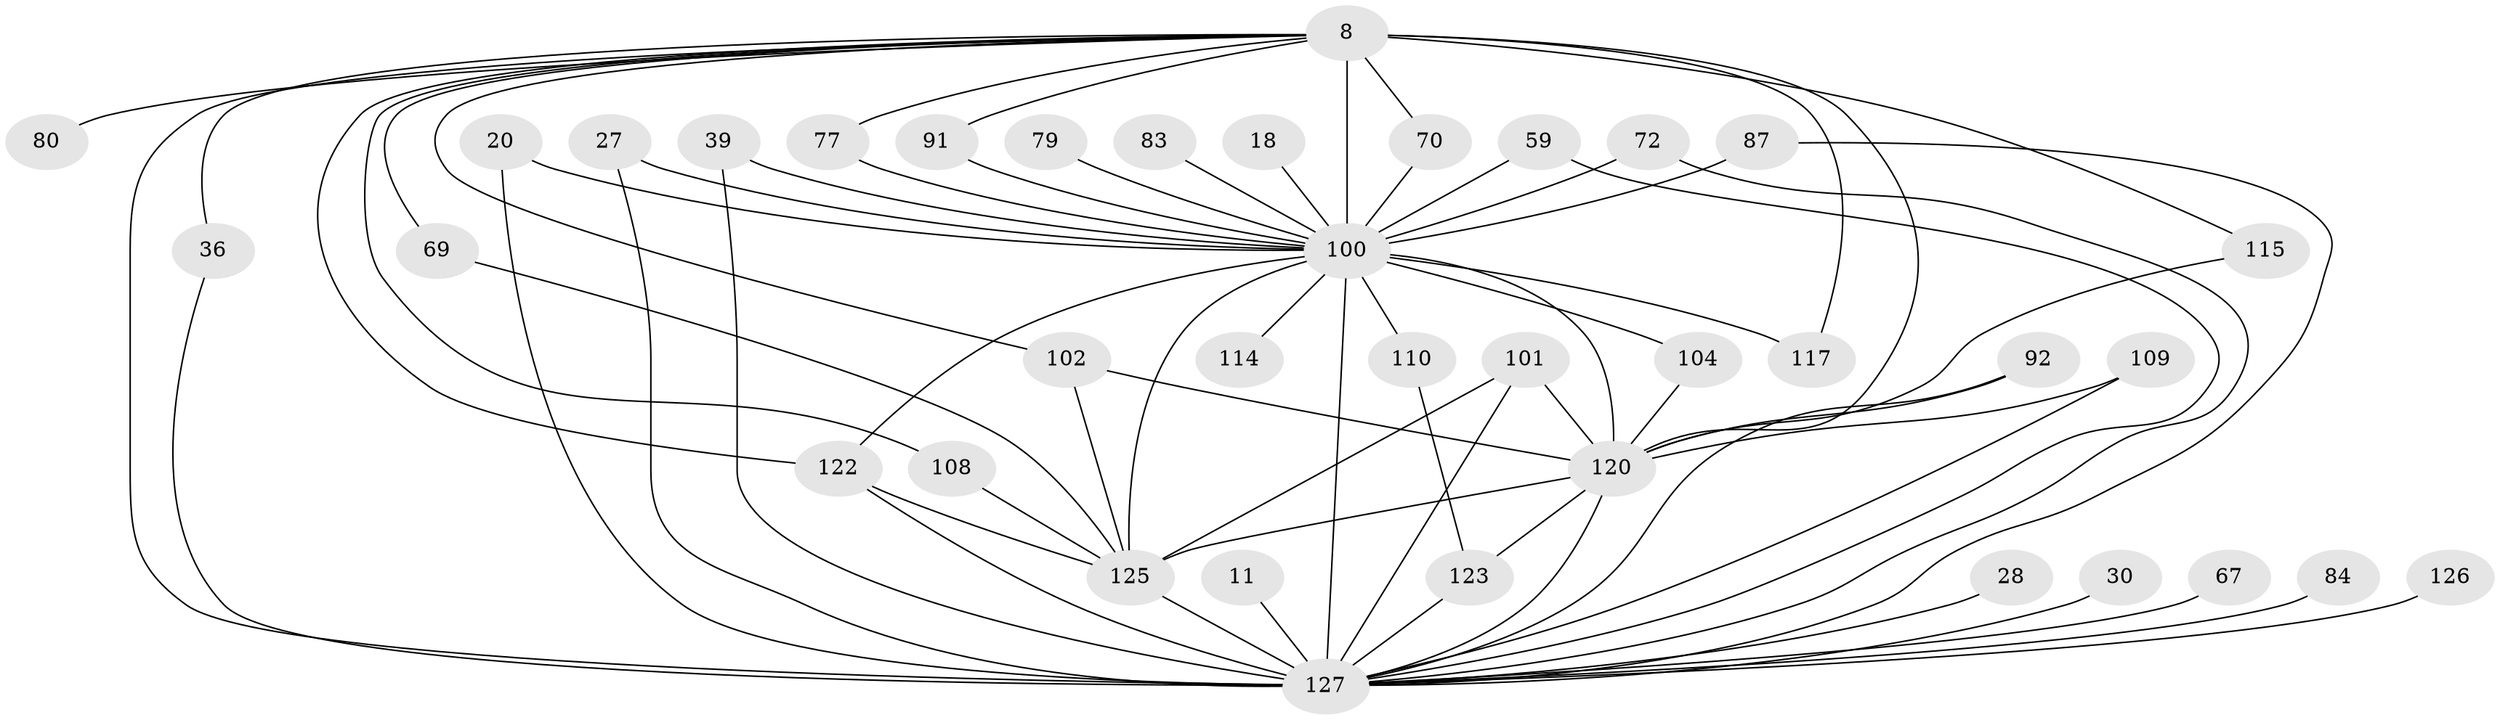 // original degree distribution, {19: 0.015748031496062992, 14: 0.015748031496062992, 35: 0.007874015748031496, 24: 0.015748031496062992, 23: 0.007874015748031496, 17: 0.007874015748031496, 32: 0.007874015748031496, 2: 0.4881889763779528, 3: 0.2283464566929134, 9: 0.007874015748031496, 5: 0.06299212598425197, 4: 0.11023622047244094, 7: 0.007874015748031496, 8: 0.007874015748031496, 6: 0.007874015748031496}
// Generated by graph-tools (version 1.1) at 2025/49/03/04/25 21:49:35]
// undirected, 38 vertices, 68 edges
graph export_dot {
graph [start="1"]
  node [color=gray90,style=filled];
  8 [super="+5"];
  11;
  18;
  20;
  27;
  28;
  30;
  36;
  39;
  59;
  67;
  69;
  70;
  72;
  77;
  79;
  80;
  83;
  84;
  87;
  91 [super="+45"];
  92;
  100 [super="+50+7"];
  101 [super="+89"];
  102 [super="+71"];
  104;
  108;
  109 [super="+48"];
  110 [super="+106"];
  114;
  115;
  117 [super="+93"];
  120 [super="+25+62+98+118+74"];
  122 [super="+121"];
  123 [super="+96"];
  125 [super="+116+65+88+99+66+56+105"];
  126 [super="+78"];
  127 [super="+32+124+113+82+73"];
  8 -- 69;
  8 -- 108;
  8 -- 70;
  8 -- 77;
  8 -- 80 [weight=2];
  8 -- 91;
  8 -- 36;
  8 -- 115;
  8 -- 117;
  8 -- 127 [weight=13];
  8 -- 102;
  8 -- 100 [weight=11];
  8 -- 120 [weight=11];
  8 -- 122 [weight=3];
  11 -- 127 [weight=2];
  18 -- 100 [weight=3];
  20 -- 100;
  20 -- 127;
  27 -- 127;
  27 -- 100 [weight=2];
  28 -- 127 [weight=2];
  30 -- 127 [weight=2];
  36 -- 127;
  39 -- 100;
  39 -- 127;
  59 -- 100;
  59 -- 127;
  67 -- 127 [weight=2];
  69 -- 125;
  70 -- 100;
  72 -- 100;
  72 -- 127;
  77 -- 100;
  79 -- 100 [weight=2];
  83 -- 100 [weight=2];
  84 -- 127 [weight=2];
  87 -- 100;
  87 -- 127;
  91 -- 100 [weight=2];
  92 -- 127;
  92 -- 120;
  100 -- 104;
  100 -- 110 [weight=3];
  100 -- 114;
  100 -- 120 [weight=19];
  100 -- 125 [weight=10];
  100 -- 127 [weight=13];
  100 -- 117 [weight=2];
  100 -- 122;
  101 -- 127;
  101 -- 125;
  101 -- 120 [weight=3];
  102 -- 125 [weight=2];
  102 -- 120;
  104 -- 120;
  108 -- 125;
  109 -- 120;
  109 -- 127 [weight=2];
  110 -- 123;
  115 -- 120;
  120 -- 123;
  120 -- 125;
  120 -- 127 [weight=9];
  122 -- 125 [weight=2];
  122 -- 127 [weight=4];
  123 -- 127 [weight=4];
  125 -- 127 [weight=9];
  126 -- 127 [weight=3];
}
